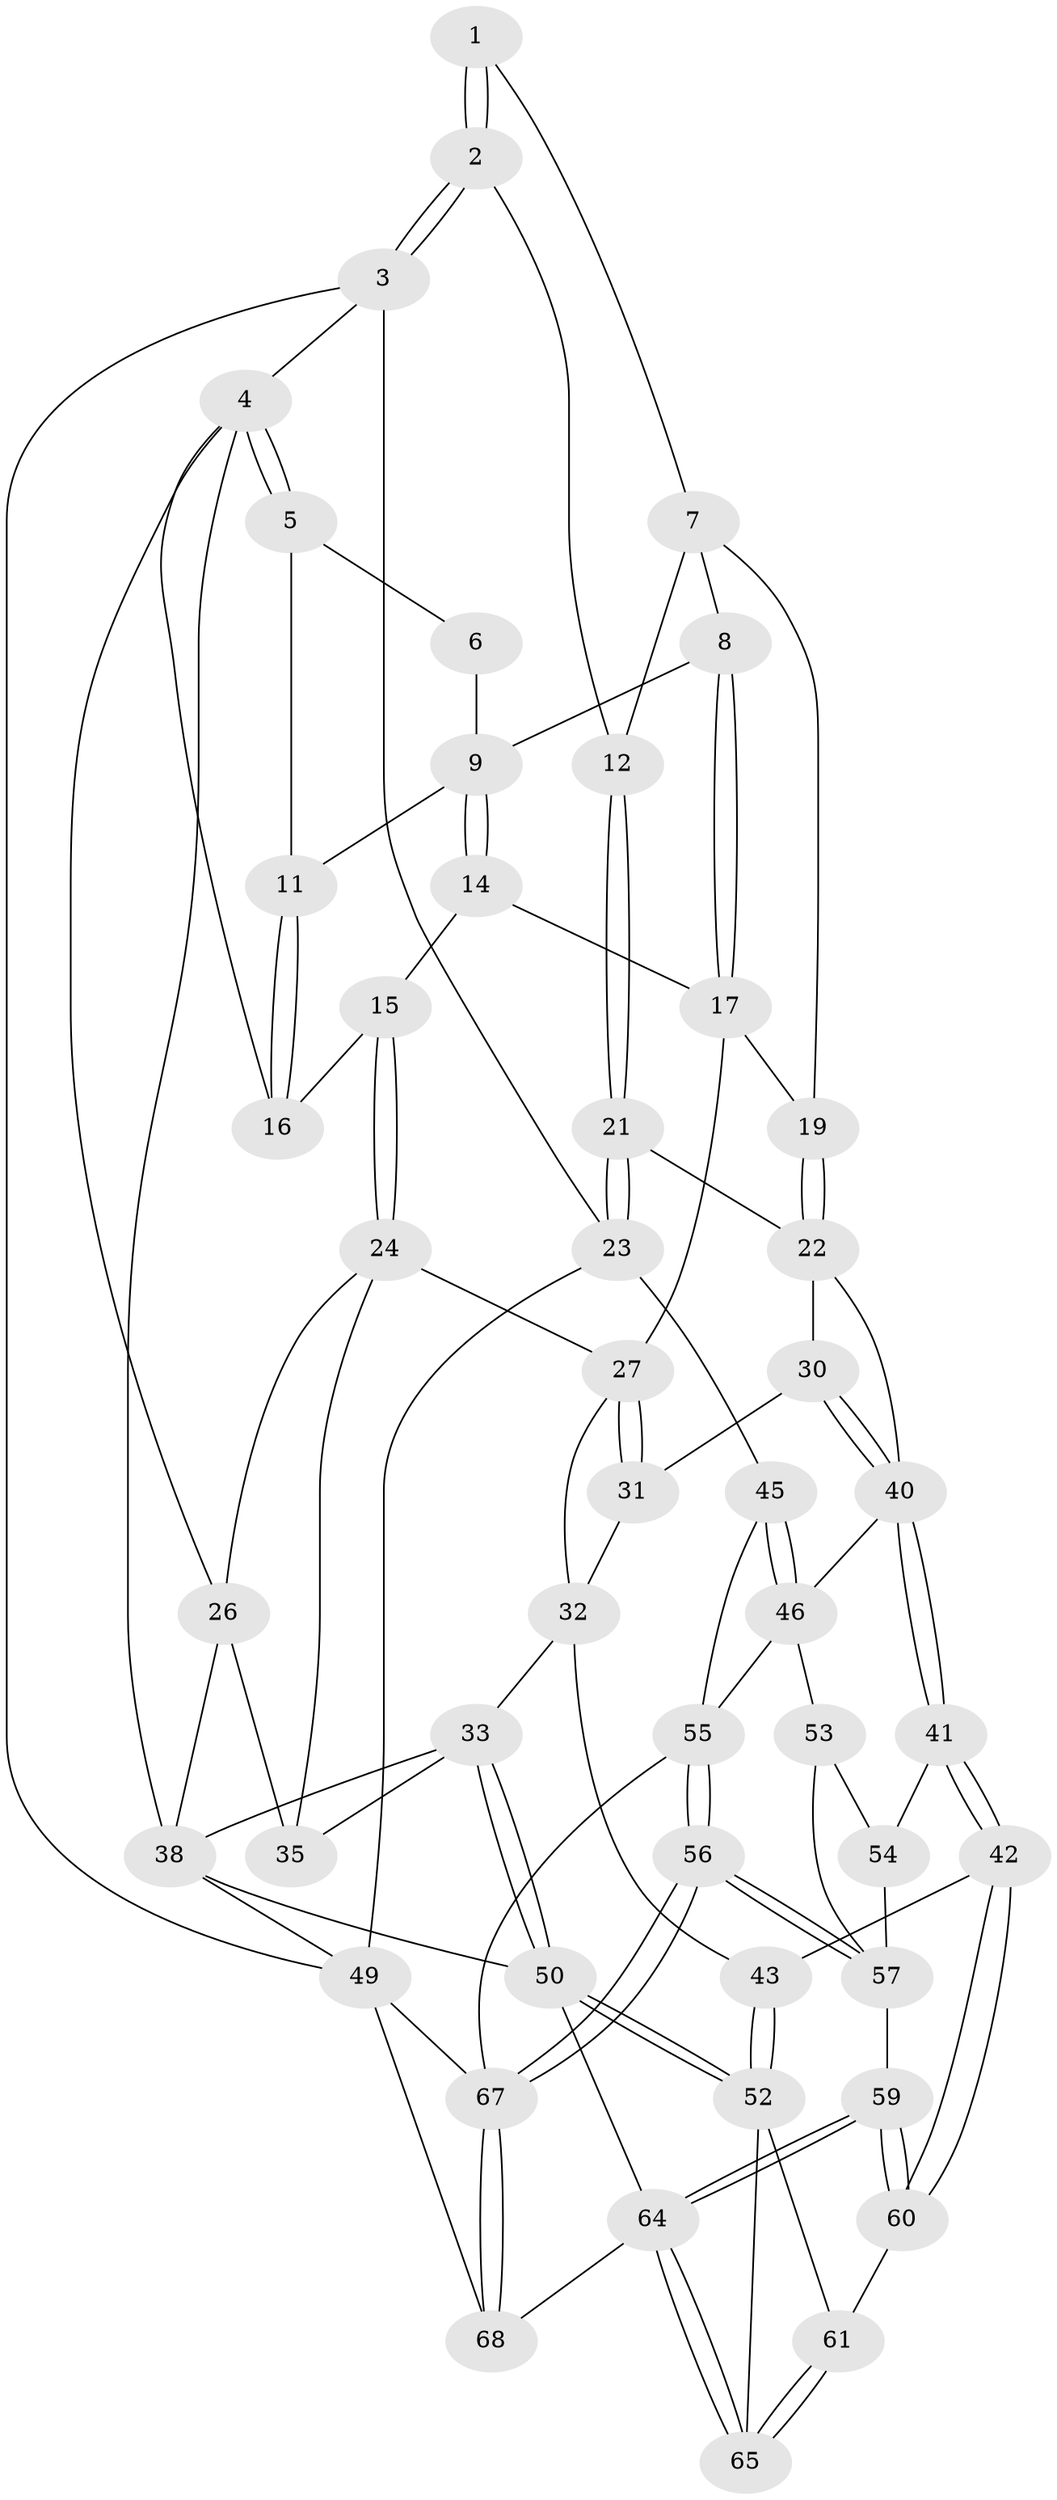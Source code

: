 // Generated by graph-tools (version 1.1) at 2025/24/03/03/25 07:24:35]
// undirected, 49 vertices, 112 edges
graph export_dot {
graph [start="1"]
  node [color=gray90,style=filled];
  1 [pos="+0.8619492139665389+0"];
  2 [pos="+1+0"];
  3 [pos="+1+0"];
  4 [pos="+0+0",super="+20"];
  5 [pos="+0.08594393320066142+0"];
  6 [pos="+0.476006956284551+0"];
  7 [pos="+0.7608446310170623+0.035732489066759465",super="+13"];
  8 [pos="+0.6603793238737738+0.09894541966345072"];
  9 [pos="+0.5267724473407762+0.033574206142779166",super="+10"];
  11 [pos="+0.3734442645009237+0.13882768628676037"];
  12 [pos="+0.8476726628805976+0.16104338443555685"];
  14 [pos="+0.5275512907944105+0.19417455869061453"];
  15 [pos="+0.34986852084744907+0.22353843375199028"];
  16 [pos="+0.3440974440412571+0.20334008887838748"];
  17 [pos="+0.6645008544142051+0.2533635062663472",super="+18"];
  19 [pos="+0.7196702021430855+0.2694468646958379"];
  21 [pos="+1+0.3529269213839562"];
  22 [pos="+0.8672311010118697+0.45710915748846825",super="+29"];
  23 [pos="+1+0.3499699993528648",super="+44"];
  24 [pos="+0.34862597602304446+0.23569141578382236",super="+25"];
  26 [pos="+0+0",super="+37"];
  27 [pos="+0.5536353841690467+0.35515522167381164",super="+28"];
  30 [pos="+0.6006608099797662+0.46654003221296647"];
  31 [pos="+0.577654042411789+0.4489391605495546"];
  32 [pos="+0.3292563296662731+0.5346560746877121",super="+36"];
  33 [pos="+0.2776828552258426+0.5355560131964762",super="+34"];
  35 [pos="+0.18748541741695537+0.47685233073967637"];
  38 [pos="+0+1",super="+39"];
  40 [pos="+0.5987176440230388+0.6182220744254996",super="+48"];
  41 [pos="+0.587517485171378+0.6390193367256324"];
  42 [pos="+0.5182354517598583+0.6535638265325365"];
  43 [pos="+0.38900842832223426+0.5719964939239088"];
  45 [pos="+1+0.8173444656477897"];
  46 [pos="+0.852120746150214+0.6355157273830434",super="+47"];
  49 [pos="+1+1",super="+70"];
  50 [pos="+0.12749092904565998+0.9600986718644902",super="+51"];
  52 [pos="+0.3658454272765201+0.7762380858756961",super="+62"];
  53 [pos="+0.7722152040898369+0.6392075488370432"];
  54 [pos="+0.6207223818510793+0.6731877660093958"];
  55 [pos="+0.8271096331624225+0.7627737769261036",super="+63"];
  56 [pos="+0.7293042516231174+0.8511945732625966"];
  57 [pos="+0.6704471046916136+0.7898608911362937",super="+58"];
  59 [pos="+0.553050788111185+0.811572501996678"];
  60 [pos="+0.502572188589583+0.7670279212771108"];
  61 [pos="+0.4618601235139227+0.7800542746580089"];
  64 [pos="+0.47800435320860163+1",super="+66"];
  65 [pos="+0.47357302656043754+1"];
  67 [pos="+0.7332973037214975+0.8774919232094316",super="+69"];
  68 [pos="+0.5549988247251155+1"];
  1 -- 2;
  1 -- 2;
  1 -- 7;
  2 -- 3;
  2 -- 3;
  2 -- 12;
  3 -- 4;
  3 -- 23;
  3 -- 49;
  4 -- 5;
  4 -- 5;
  4 -- 38;
  4 -- 16;
  4 -- 26;
  5 -- 6;
  5 -- 11;
  6 -- 9;
  7 -- 8;
  7 -- 19;
  7 -- 12;
  8 -- 9;
  8 -- 17;
  8 -- 17;
  9 -- 14;
  9 -- 14;
  9 -- 11;
  11 -- 16;
  11 -- 16;
  12 -- 21;
  12 -- 21;
  14 -- 15;
  14 -- 17;
  15 -- 16;
  15 -- 24;
  15 -- 24;
  17 -- 19;
  17 -- 27;
  19 -- 22;
  19 -- 22;
  21 -- 22;
  21 -- 23;
  21 -- 23;
  22 -- 30;
  22 -- 40;
  23 -- 49;
  23 -- 45;
  24 -- 26;
  24 -- 35;
  24 -- 27;
  26 -- 35;
  26 -- 38;
  27 -- 31;
  27 -- 31;
  27 -- 32;
  30 -- 31;
  30 -- 40;
  30 -- 40;
  31 -- 32;
  32 -- 33;
  32 -- 43;
  33 -- 50;
  33 -- 50;
  33 -- 35;
  33 -- 38;
  38 -- 49;
  38 -- 50;
  40 -- 41;
  40 -- 41;
  40 -- 46;
  41 -- 42;
  41 -- 42;
  41 -- 54;
  42 -- 43;
  42 -- 60;
  42 -- 60;
  43 -- 52;
  43 -- 52;
  45 -- 46;
  45 -- 46;
  45 -- 55;
  46 -- 55;
  46 -- 53;
  49 -- 67;
  49 -- 68;
  50 -- 52;
  50 -- 52;
  50 -- 64;
  52 -- 65;
  52 -- 61;
  53 -- 54;
  53 -- 57;
  54 -- 57;
  55 -- 56;
  55 -- 56;
  55 -- 67;
  56 -- 57;
  56 -- 57;
  56 -- 67;
  56 -- 67;
  57 -- 59;
  59 -- 60;
  59 -- 60;
  59 -- 64;
  59 -- 64;
  60 -- 61;
  61 -- 65;
  61 -- 65;
  64 -- 65;
  64 -- 65;
  64 -- 68;
  67 -- 68;
  67 -- 68;
}
